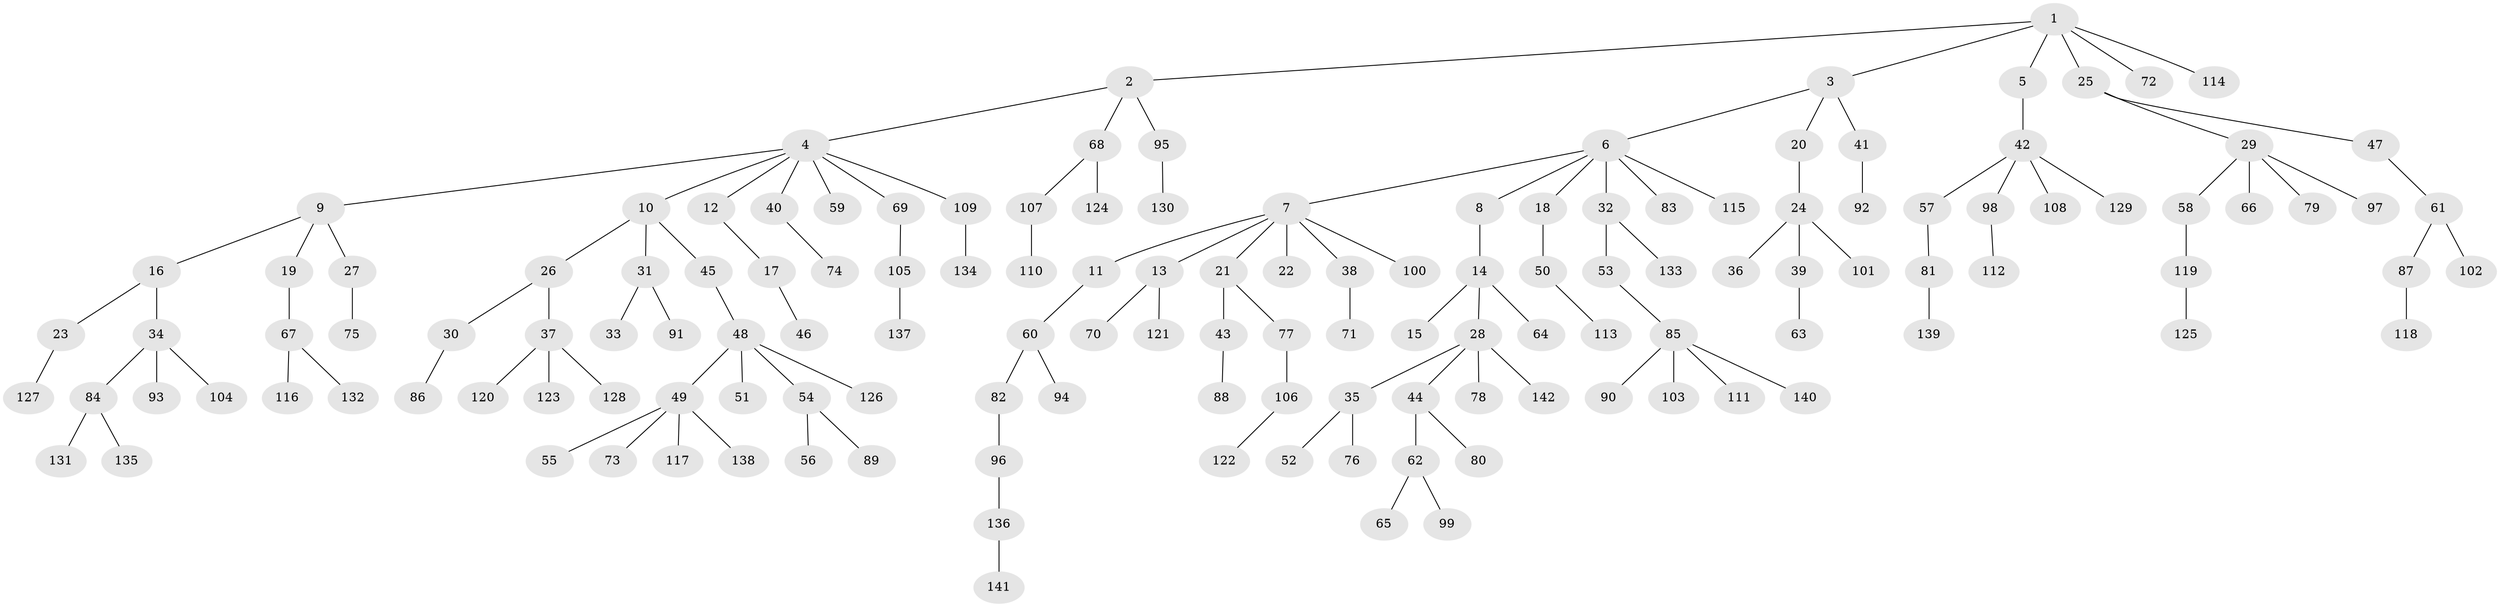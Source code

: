 // coarse degree distribution, {5: 0.04040404040404041, 4: 0.0707070707070707, 10: 0.010101010101010102, 2: 0.23232323232323232, 6: 0.020202020202020204, 3: 0.09090909090909091, 1: 0.5353535353535354}
// Generated by graph-tools (version 1.1) at 2025/24/03/03/25 07:24:08]
// undirected, 142 vertices, 141 edges
graph export_dot {
graph [start="1"]
  node [color=gray90,style=filled];
  1;
  2;
  3;
  4;
  5;
  6;
  7;
  8;
  9;
  10;
  11;
  12;
  13;
  14;
  15;
  16;
  17;
  18;
  19;
  20;
  21;
  22;
  23;
  24;
  25;
  26;
  27;
  28;
  29;
  30;
  31;
  32;
  33;
  34;
  35;
  36;
  37;
  38;
  39;
  40;
  41;
  42;
  43;
  44;
  45;
  46;
  47;
  48;
  49;
  50;
  51;
  52;
  53;
  54;
  55;
  56;
  57;
  58;
  59;
  60;
  61;
  62;
  63;
  64;
  65;
  66;
  67;
  68;
  69;
  70;
  71;
  72;
  73;
  74;
  75;
  76;
  77;
  78;
  79;
  80;
  81;
  82;
  83;
  84;
  85;
  86;
  87;
  88;
  89;
  90;
  91;
  92;
  93;
  94;
  95;
  96;
  97;
  98;
  99;
  100;
  101;
  102;
  103;
  104;
  105;
  106;
  107;
  108;
  109;
  110;
  111;
  112;
  113;
  114;
  115;
  116;
  117;
  118;
  119;
  120;
  121;
  122;
  123;
  124;
  125;
  126;
  127;
  128;
  129;
  130;
  131;
  132;
  133;
  134;
  135;
  136;
  137;
  138;
  139;
  140;
  141;
  142;
  1 -- 2;
  1 -- 3;
  1 -- 5;
  1 -- 25;
  1 -- 72;
  1 -- 114;
  2 -- 4;
  2 -- 68;
  2 -- 95;
  3 -- 6;
  3 -- 20;
  3 -- 41;
  4 -- 9;
  4 -- 10;
  4 -- 12;
  4 -- 40;
  4 -- 59;
  4 -- 69;
  4 -- 109;
  5 -- 42;
  6 -- 7;
  6 -- 8;
  6 -- 18;
  6 -- 32;
  6 -- 83;
  6 -- 115;
  7 -- 11;
  7 -- 13;
  7 -- 21;
  7 -- 22;
  7 -- 38;
  7 -- 100;
  8 -- 14;
  9 -- 16;
  9 -- 19;
  9 -- 27;
  10 -- 26;
  10 -- 31;
  10 -- 45;
  11 -- 60;
  12 -- 17;
  13 -- 70;
  13 -- 121;
  14 -- 15;
  14 -- 28;
  14 -- 64;
  16 -- 23;
  16 -- 34;
  17 -- 46;
  18 -- 50;
  19 -- 67;
  20 -- 24;
  21 -- 43;
  21 -- 77;
  23 -- 127;
  24 -- 36;
  24 -- 39;
  24 -- 101;
  25 -- 29;
  25 -- 47;
  26 -- 30;
  26 -- 37;
  27 -- 75;
  28 -- 35;
  28 -- 44;
  28 -- 78;
  28 -- 142;
  29 -- 58;
  29 -- 66;
  29 -- 79;
  29 -- 97;
  30 -- 86;
  31 -- 33;
  31 -- 91;
  32 -- 53;
  32 -- 133;
  34 -- 84;
  34 -- 93;
  34 -- 104;
  35 -- 52;
  35 -- 76;
  37 -- 120;
  37 -- 123;
  37 -- 128;
  38 -- 71;
  39 -- 63;
  40 -- 74;
  41 -- 92;
  42 -- 57;
  42 -- 98;
  42 -- 108;
  42 -- 129;
  43 -- 88;
  44 -- 62;
  44 -- 80;
  45 -- 48;
  47 -- 61;
  48 -- 49;
  48 -- 51;
  48 -- 54;
  48 -- 126;
  49 -- 55;
  49 -- 73;
  49 -- 117;
  49 -- 138;
  50 -- 113;
  53 -- 85;
  54 -- 56;
  54 -- 89;
  57 -- 81;
  58 -- 119;
  60 -- 82;
  60 -- 94;
  61 -- 87;
  61 -- 102;
  62 -- 65;
  62 -- 99;
  67 -- 116;
  67 -- 132;
  68 -- 107;
  68 -- 124;
  69 -- 105;
  77 -- 106;
  81 -- 139;
  82 -- 96;
  84 -- 131;
  84 -- 135;
  85 -- 90;
  85 -- 103;
  85 -- 111;
  85 -- 140;
  87 -- 118;
  95 -- 130;
  96 -- 136;
  98 -- 112;
  105 -- 137;
  106 -- 122;
  107 -- 110;
  109 -- 134;
  119 -- 125;
  136 -- 141;
}
